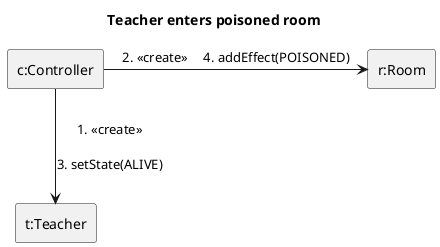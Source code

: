 @startuml teacher_enter_poison
title Teacher enters poisoned room
skinparam linestyle ortho
rectangle "c:Controller" as c
rectangle "r:Room" as r
rectangle "t:Teacher" as s
c --> s: 1. <<create>>\n\n3. setState(ALIVE)
c -> r: 2. <<create>>\t4. addEffect(POISONED)
@enduml